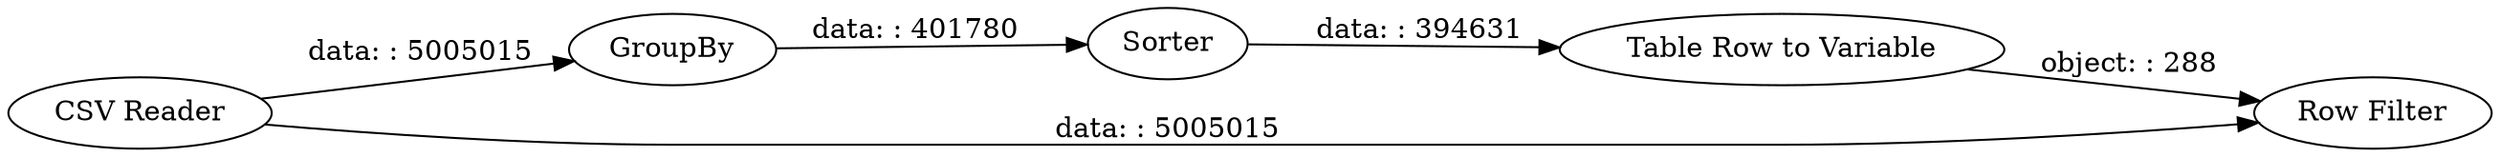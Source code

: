 digraph {
	"-3661206762932857697_47" [label=Sorter]
	"-3661206762932857697_16" [label="CSV Reader"]
	"-3661206762932857697_17" [label=GroupBy]
	"-3661206762932857697_49" [label="Row Filter"]
	"-3661206762932857697_50" [label="Table Row to Variable"]
	"-3661206762932857697_16" -> "-3661206762932857697_17" [label="data: : 5005015"]
	"-3661206762932857697_50" -> "-3661206762932857697_49" [label="object: : 288"]
	"-3661206762932857697_47" -> "-3661206762932857697_50" [label="data: : 394631"]
	"-3661206762932857697_17" -> "-3661206762932857697_47" [label="data: : 401780"]
	"-3661206762932857697_16" -> "-3661206762932857697_49" [label="data: : 5005015"]
	rankdir=LR
}
